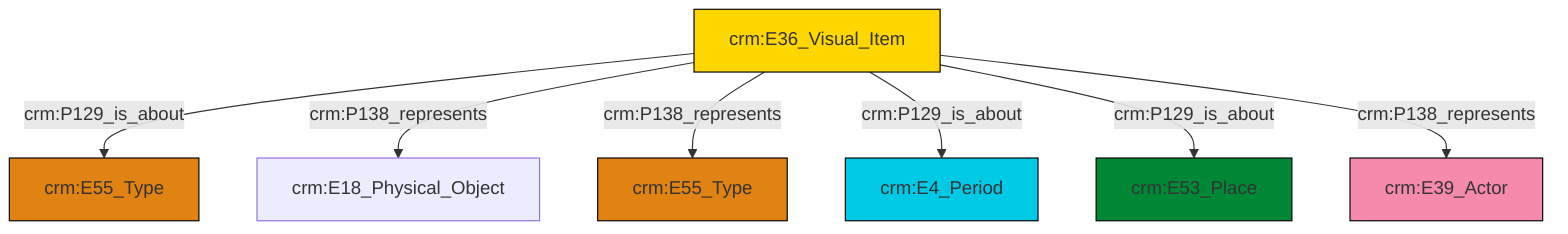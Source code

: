 graph TD
classDef Literal fill:#f2f2f2,stroke:#000000;
classDef CRM_Entity fill:#FFFFFF,stroke:#000000;
classDef Temporal_Entity fill:#00C9E6, stroke:#000000;
classDef Type fill:#E18312, stroke:#000000;
classDef Time-Span fill:#2C9C91, stroke:#000000;
classDef Appellation fill:#FFEB7F, stroke:#000000;
classDef Place fill:#008836, stroke:#000000;
classDef Persistent_Item fill:#B266B2, stroke:#000000;
classDef Conceptual_Object fill:#FFD700, stroke:#000000;
classDef Physical_Thing fill:#D2B48C, stroke:#000000;
classDef Actor fill:#f58aad, stroke:#000000;
classDef PC_Classes fill:#4ce600, stroke:#000000;
classDef Multi fill:#cccccc,stroke:#000000;

2["crm:E36_Visual_Item"]:::Conceptual_Object -->|crm:P129_is_about| 3["crm:E55_Type"]:::Type
2["crm:E36_Visual_Item"]:::Conceptual_Object -->|crm:P138_represents| 8["crm:E18_Physical_Object"]:::Default
2["crm:E36_Visual_Item"]:::Conceptual_Object -->|crm:P138_represents| 0["crm:E55_Type"]:::Type
2["crm:E36_Visual_Item"]:::Conceptual_Object -->|crm:P129_is_about| 6["crm:E4_Period"]:::Temporal_Entity
2["crm:E36_Visual_Item"]:::Conceptual_Object -->|crm:P129_is_about| 4["crm:E53_Place"]:::Place
2["crm:E36_Visual_Item"]:::Conceptual_Object -->|crm:P138_represents| 9["crm:E39_Actor"]:::Actor